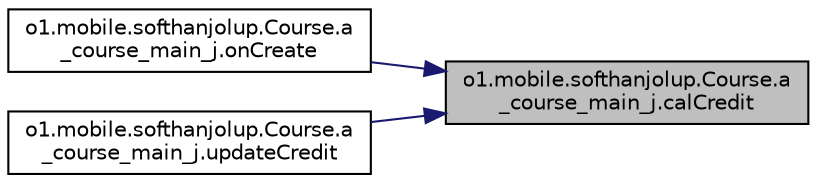 digraph "o1.mobile.softhanjolup.Course.a_course_main_j.calCredit"
{
 // LATEX_PDF_SIZE
  edge [fontname="Helvetica",fontsize="10",labelfontname="Helvetica",labelfontsize="10"];
  node [fontname="Helvetica",fontsize="10",shape=record];
  rankdir="RL";
  Node1 [label="o1.mobile.softhanjolup.Course.a\l_course_main_j.calCredit",height=0.2,width=0.4,color="black", fillcolor="grey75", style="filled", fontcolor="black",tooltip=" "];
  Node1 -> Node2 [dir="back",color="midnightblue",fontsize="10",style="solid",fontname="Helvetica"];
  Node2 [label="o1.mobile.softhanjolup.Course.a\l_course_main_j.onCreate",height=0.2,width=0.4,color="black", fillcolor="white", style="filled",URL="$classo1_1_1mobile_1_1softhanjolup_1_1_course_1_1a__course__main__j.html#ad6f33cbe9addf8733875d6fa0e4de41e",tooltip=" "];
  Node1 -> Node3 [dir="back",color="midnightblue",fontsize="10",style="solid",fontname="Helvetica"];
  Node3 [label="o1.mobile.softhanjolup.Course.a\l_course_main_j.updateCredit",height=0.2,width=0.4,color="black", fillcolor="white", style="filled",URL="$classo1_1_1mobile_1_1softhanjolup_1_1_course_1_1a__course__main__j.html#a35f85102b9870b1ec70e03fd2c0ae1a9",tooltip=" "];
}
